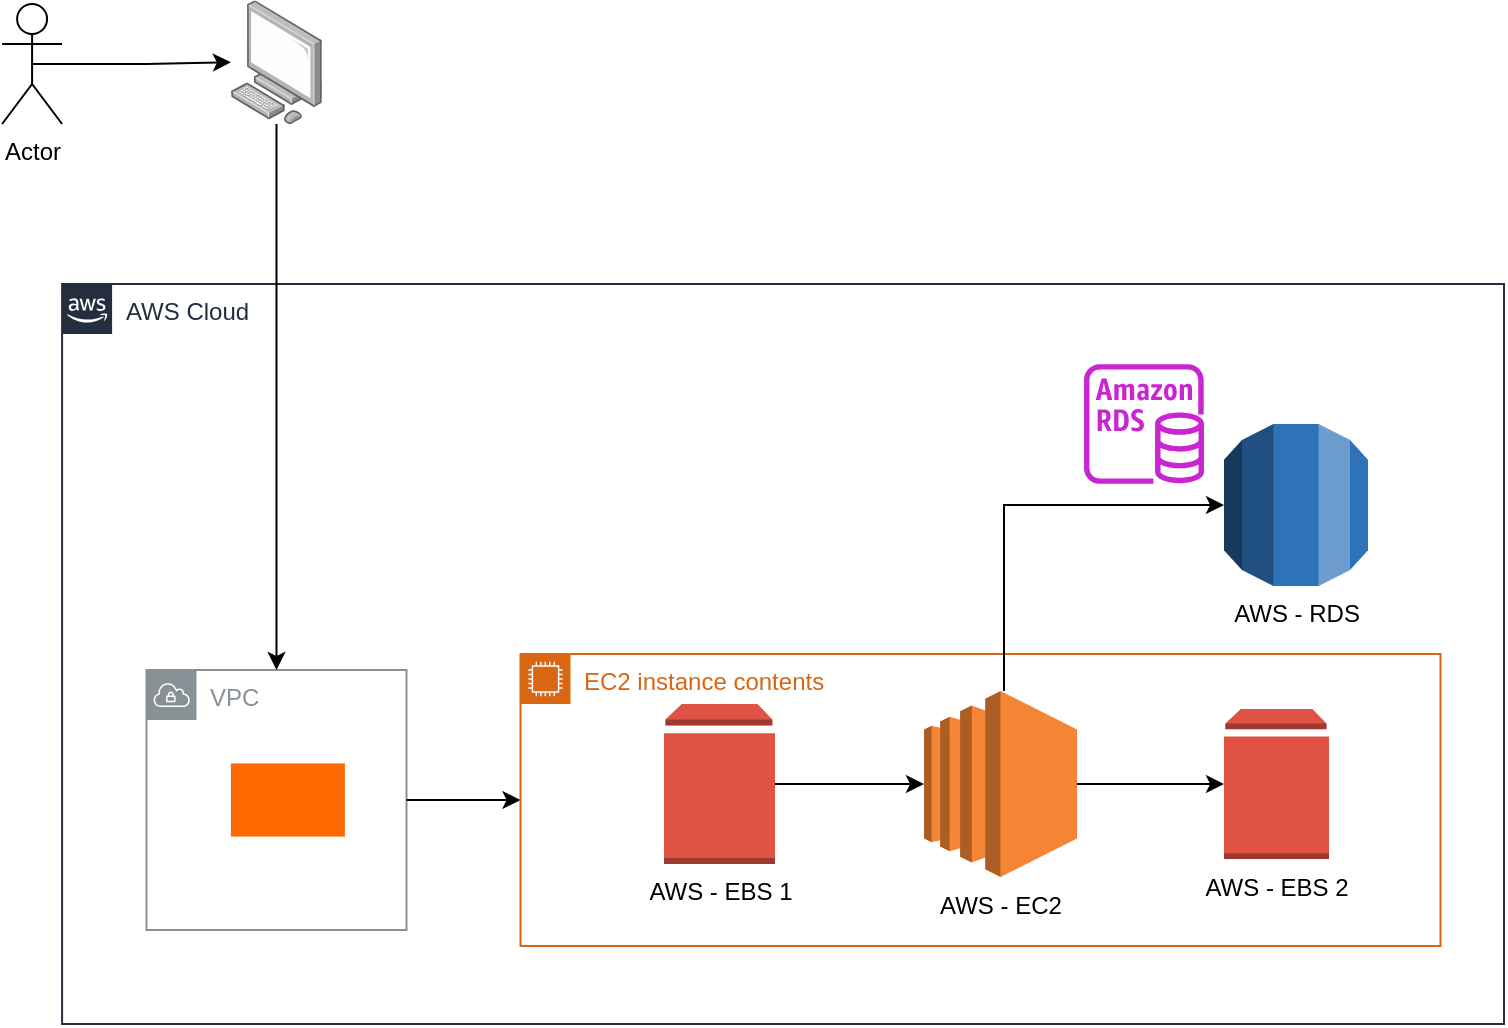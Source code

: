 <mxfile version="28.2.5">
  <diagram name="Page-1" id="gWmIsjolH1akMhExTVNR">
    <mxGraphModel dx="1026" dy="516" grid="1" gridSize="10" guides="1" tooltips="1" connect="1" arrows="1" fold="1" page="1" pageScale="1" pageWidth="850" pageHeight="1100" math="0" shadow="0">
      <root>
        <mxCell id="0" />
        <mxCell id="1" parent="0" />
        <mxCell id="uTE-hvv2DO3vGbChtj80-22" value="AWS Cloud" style="points=[[0,0],[0.25,0],[0.5,0],[0.75,0],[1,0],[1,0.25],[1,0.5],[1,0.75],[1,1],[0.75,1],[0.5,1],[0.25,1],[0,1],[0,0.75],[0,0.5],[0,0.25]];outlineConnect=0;gradientColor=none;html=1;whiteSpace=wrap;fontSize=12;fontStyle=0;container=1;pointerEvents=0;collapsible=0;recursiveResize=0;shape=mxgraph.aws4.group;grIcon=mxgraph.aws4.group_aws_cloud_alt;strokeColor=#232F3E;fillColor=none;verticalAlign=top;align=left;spacingLeft=30;fontColor=#232F3E;dashed=0;" vertex="1" parent="1">
          <mxGeometry x="79.05" y="190" width="720.95" height="370" as="geometry" />
        </mxCell>
        <mxCell id="uTE-hvv2DO3vGbChtj80-9" value="VPC" style="sketch=0;outlineConnect=0;gradientColor=none;html=1;whiteSpace=wrap;fontSize=12;fontStyle=0;shape=mxgraph.aws4.group;grIcon=mxgraph.aws4.group_vpc;strokeColor=#879196;fillColor=none;verticalAlign=top;align=left;spacingLeft=30;fontColor=#879196;dashed=0;" vertex="1" parent="1">
          <mxGeometry x="121.25" y="383" width="130" height="130" as="geometry" />
        </mxCell>
        <mxCell id="uTE-hvv2DO3vGbChtj80-10" style="edgeStyle=orthogonalEdgeStyle;rounded=0;orthogonalLoop=1;jettySize=auto;html=1;exitX=0.5;exitY=0.5;exitDx=0;exitDy=0;exitPerimeter=0;" edge="1" parent="1" source="uTE-hvv2DO3vGbChtj80-1" target="uTE-hvv2DO3vGbChtj80-2">
          <mxGeometry relative="1" as="geometry" />
        </mxCell>
        <mxCell id="uTE-hvv2DO3vGbChtj80-1" value="Actor" style="shape=umlActor;verticalLabelPosition=bottom;verticalAlign=top;html=1;outlineConnect=0;" vertex="1" parent="1">
          <mxGeometry x="49.05" y="50" width="30" height="60" as="geometry" />
        </mxCell>
        <mxCell id="uTE-hvv2DO3vGbChtj80-13" style="edgeStyle=orthogonalEdgeStyle;rounded=0;orthogonalLoop=1;jettySize=auto;html=1;" edge="1" parent="1" source="uTE-hvv2DO3vGbChtj80-2" target="uTE-hvv2DO3vGbChtj80-9">
          <mxGeometry relative="1" as="geometry" />
        </mxCell>
        <mxCell id="uTE-hvv2DO3vGbChtj80-2" value="" style="image;points=[];aspect=fixed;html=1;align=center;shadow=0;dashed=0;image=img/lib/allied_telesis/computer_and_terminals/Personal_Computer.svg;" vertex="1" parent="1">
          <mxGeometry x="163.45" y="48.2" width="45.6" height="61.8" as="geometry" />
        </mxCell>
        <mxCell id="uTE-hvv2DO3vGbChtj80-7" value="AWS - RDS" style="outlineConnect=0;dashed=0;verticalLabelPosition=bottom;verticalAlign=top;align=center;html=1;shape=mxgraph.aws3.rds;fillColor=#2E73B8;gradientColor=none;" vertex="1" parent="1">
          <mxGeometry x="660" y="260" width="72" height="81" as="geometry" />
        </mxCell>
        <mxCell id="uTE-hvv2DO3vGbChtj80-8" value="" style="points=[];aspect=fixed;html=1;align=center;shadow=0;dashed=0;fillColor=#FF6A00;strokeColor=none;shape=mxgraph.alibaba_cloud.vpc_virtual_private_cloud;" vertex="1" parent="1">
          <mxGeometry x="163.45" y="429.7" width="57" height="36.6" as="geometry" />
        </mxCell>
        <mxCell id="uTE-hvv2DO3vGbChtj80-14" style="edgeStyle=orthogonalEdgeStyle;rounded=0;orthogonalLoop=1;jettySize=auto;html=1;" edge="1" parent="1" source="uTE-hvv2DO3vGbChtj80-9" target="uTE-hvv2DO3vGbChtj80-12">
          <mxGeometry relative="1" as="geometry" />
        </mxCell>
        <mxCell id="uTE-hvv2DO3vGbChtj80-12" value="EC2 instance contents" style="points=[[0,0],[0.25,0],[0.5,0],[0.75,0],[1,0],[1,0.25],[1,0.5],[1,0.75],[1,1],[0.75,1],[0.5,1],[0.25,1],[0,1],[0,0.75],[0,0.5],[0,0.25]];outlineConnect=0;gradientColor=none;html=1;whiteSpace=wrap;fontSize=12;fontStyle=0;container=1;pointerEvents=0;collapsible=0;recursiveResize=0;shape=mxgraph.aws4.group;grIcon=mxgraph.aws4.group_ec2_instance_contents;strokeColor=#D86613;fillColor=none;verticalAlign=top;align=left;spacingLeft=30;fontColor=#D86613;dashed=0;" vertex="1" parent="1">
          <mxGeometry x="308.25" y="375" width="460" height="146" as="geometry" />
        </mxCell>
        <mxCell id="uTE-hvv2DO3vGbChtj80-5" value="AWS - EC2" style="outlineConnect=0;dashed=0;verticalLabelPosition=bottom;verticalAlign=top;align=center;html=1;shape=mxgraph.aws3.ec2;fillColor=#F58534;gradientColor=none;" vertex="1" parent="uTE-hvv2DO3vGbChtj80-12">
          <mxGeometry x="201.75" y="18.5" width="76.5" height="93" as="geometry" />
        </mxCell>
        <mxCell id="uTE-hvv2DO3vGbChtj80-3" value="AWS -&amp;nbsp;&lt;span style=&quot;background-color: transparent; color: light-dark(rgb(0, 0, 0), rgb(255, 255, 255));&quot;&gt;EBS 1&lt;/span&gt;&lt;div&gt;&lt;div&gt;&lt;br&gt;&lt;/div&gt;&lt;/div&gt;" style="outlineConnect=0;dashed=0;verticalLabelPosition=bottom;verticalAlign=top;align=center;html=1;shape=mxgraph.aws3.volume;fillColor=#E05243;gradientColor=none;" vertex="1" parent="uTE-hvv2DO3vGbChtj80-12">
          <mxGeometry x="71.75" y="25" width="55.5" height="80" as="geometry" />
        </mxCell>
        <mxCell id="uTE-hvv2DO3vGbChtj80-15" style="edgeStyle=orthogonalEdgeStyle;rounded=0;orthogonalLoop=1;jettySize=auto;html=1;" edge="1" parent="uTE-hvv2DO3vGbChtj80-12" source="uTE-hvv2DO3vGbChtj80-3" target="uTE-hvv2DO3vGbChtj80-5">
          <mxGeometry relative="1" as="geometry" />
        </mxCell>
        <mxCell id="uTE-hvv2DO3vGbChtj80-6" value="AWS - EBS 2" style="outlineConnect=0;dashed=0;verticalLabelPosition=bottom;verticalAlign=top;align=center;html=1;shape=mxgraph.aws3.volume;fillColor=#E05243;gradientColor=none;" vertex="1" parent="uTE-hvv2DO3vGbChtj80-12">
          <mxGeometry x="351.75" y="27.5" width="52.5" height="75" as="geometry" />
        </mxCell>
        <mxCell id="uTE-hvv2DO3vGbChtj80-17" style="edgeStyle=orthogonalEdgeStyle;rounded=0;orthogonalLoop=1;jettySize=auto;html=1;" edge="1" parent="uTE-hvv2DO3vGbChtj80-12" source="uTE-hvv2DO3vGbChtj80-5" target="uTE-hvv2DO3vGbChtj80-6">
          <mxGeometry relative="1" as="geometry" />
        </mxCell>
        <mxCell id="uTE-hvv2DO3vGbChtj80-20" style="edgeStyle=orthogonalEdgeStyle;rounded=0;orthogonalLoop=1;jettySize=auto;html=1;entryX=0;entryY=0.5;entryDx=0;entryDy=0;entryPerimeter=0;" edge="1" parent="1" source="uTE-hvv2DO3vGbChtj80-5" target="uTE-hvv2DO3vGbChtj80-7">
          <mxGeometry relative="1" as="geometry">
            <Array as="points">
              <mxPoint x="550" y="301" />
            </Array>
          </mxGeometry>
        </mxCell>
        <mxCell id="uTE-hvv2DO3vGbChtj80-21" value="" style="sketch=0;outlineConnect=0;fontColor=#232F3E;gradientColor=none;fillColor=#C925D1;strokeColor=none;dashed=0;verticalLabelPosition=bottom;verticalAlign=top;align=center;html=1;fontSize=12;fontStyle=0;aspect=fixed;pointerEvents=1;shape=mxgraph.aws4.rds_instance;" vertex="1" parent="1">
          <mxGeometry x="590" y="230" width="60" height="60" as="geometry" />
        </mxCell>
      </root>
    </mxGraphModel>
  </diagram>
</mxfile>
